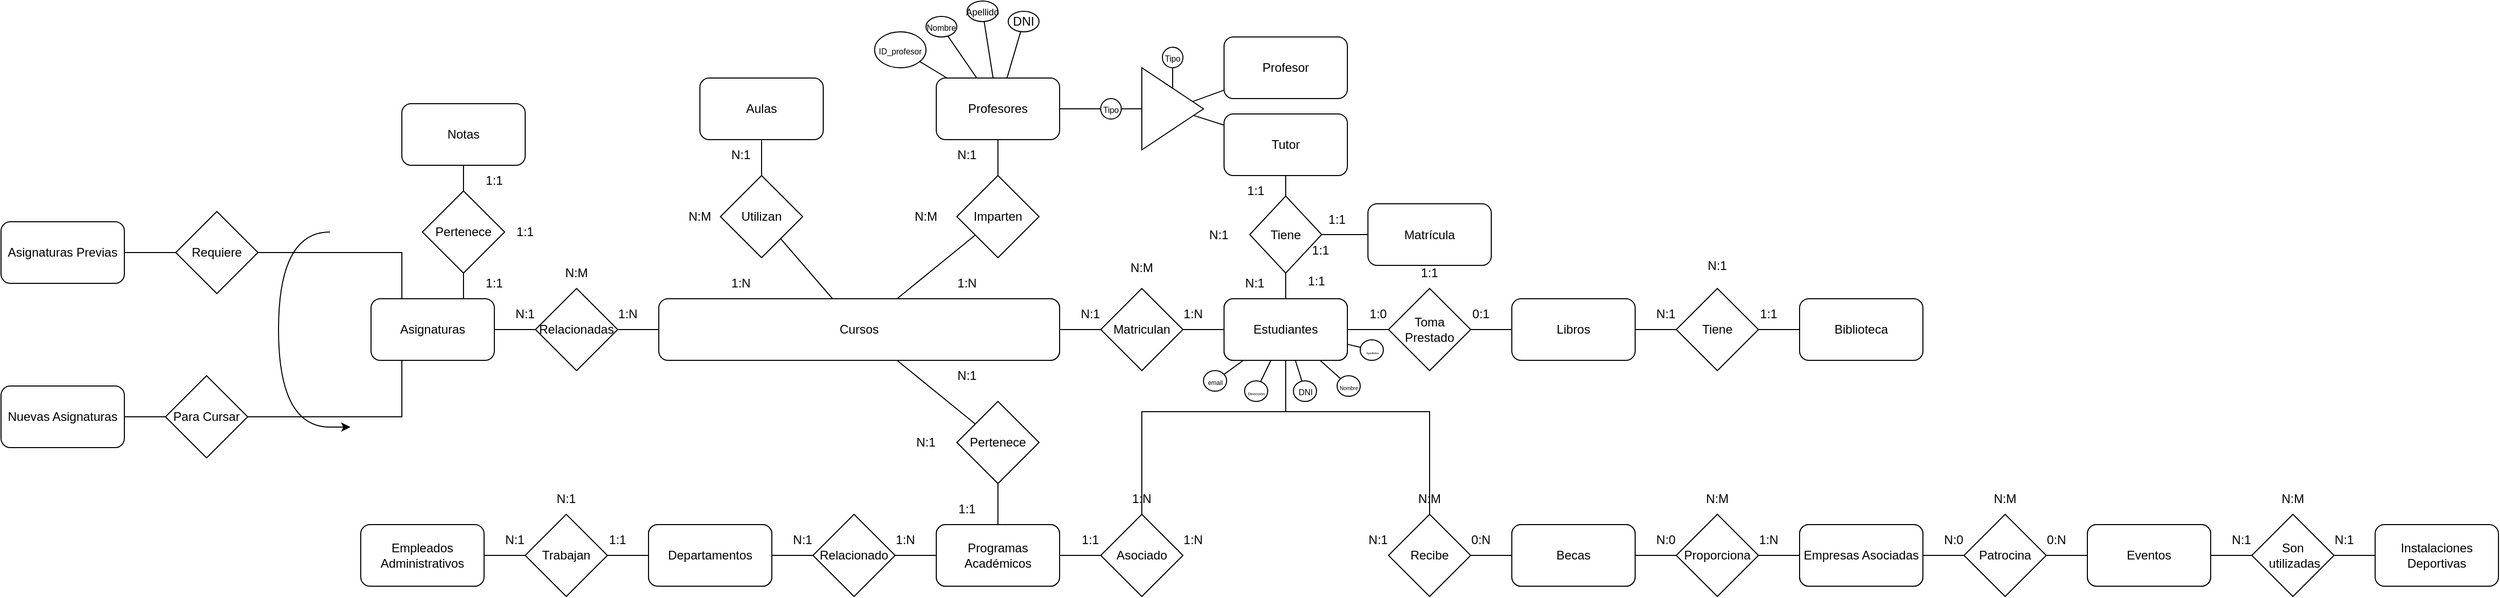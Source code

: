 <mxfile version="22.1.11" type="github">
  <diagram name="Página-1" id="5t8v-FAfq3eq3jOAas9Z">
    <mxGraphModel dx="4097" dy="2271" grid="1" gridSize="10" guides="1" tooltips="1" connect="1" arrows="1" fold="1" page="1" pageScale="1" pageWidth="827" pageHeight="1169" math="0" shadow="0">
      <root>
        <mxCell id="0" />
        <mxCell id="1" parent="0" />
        <mxCell id="Byr7ttWTIuSPwqKm5QDh-17" value="Programas Académicos" style="rounded=1;whiteSpace=wrap;html=1;" parent="1" vertex="1">
          <mxGeometry x="1310" y="590" width="120" height="60" as="geometry" />
        </mxCell>
        <mxCell id="Byr7ttWTIuSPwqKm5QDh-21" value="Profesores" style="rounded=1;whiteSpace=wrap;html=1;" parent="1" vertex="1">
          <mxGeometry x="1310" y="155" width="120" height="60" as="geometry" />
        </mxCell>
        <mxCell id="Byr7ttWTIuSPwqKm5QDh-23" value="Asignaturas" style="rounded=1;whiteSpace=wrap;html=1;" parent="1" vertex="1">
          <mxGeometry x="760" y="370" width="120" height="60" as="geometry" />
        </mxCell>
        <mxCell id="Byr7ttWTIuSPwqKm5QDh-27" value="Aulas" style="rounded=1;whiteSpace=wrap;html=1;" parent="1" vertex="1">
          <mxGeometry x="1080" y="155" width="120" height="60" as="geometry" />
        </mxCell>
        <mxCell id="Byr7ttWTIuSPwqKm5QDh-28" value="Cursos" style="rounded=1;whiteSpace=wrap;html=1;" parent="1" vertex="1">
          <mxGeometry x="1310" y="370" width="120" height="60" as="geometry" />
        </mxCell>
        <mxCell id="Byr7ttWTIuSPwqKm5QDh-29" value="Departamentos" style="rounded=1;whiteSpace=wrap;html=1;" parent="1" vertex="1">
          <mxGeometry x="1030" y="590" width="120" height="60" as="geometry" />
        </mxCell>
        <mxCell id="Byr7ttWTIuSPwqKm5QDh-30" value="Programas Académicos" style="rounded=1;whiteSpace=wrap;html=1;" parent="1" vertex="1">
          <mxGeometry x="1310" y="590" width="120" height="60" as="geometry" />
        </mxCell>
        <mxCell id="Byr7ttWTIuSPwqKm5QDh-33" value="Notas" style="rounded=1;whiteSpace=wrap;html=1;" parent="1" vertex="1">
          <mxGeometry x="790" y="180" width="120" height="60" as="geometry" />
        </mxCell>
        <mxCell id="Byr7ttWTIuSPwqKm5QDh-37" value="Estudiantes" style="rounded=1;whiteSpace=wrap;html=1;" parent="1" vertex="1">
          <mxGeometry x="1590" y="370" width="120" height="60" as="geometry" />
        </mxCell>
        <mxCell id="Byr7ttWTIuSPwqKm5QDh-38" value="Becas" style="rounded=1;whiteSpace=wrap;html=1;" parent="1" vertex="1">
          <mxGeometry x="1870" y="590" width="120" height="60" as="geometry" />
        </mxCell>
        <mxCell id="Byr7ttWTIuSPwqKm5QDh-39" value="Empleados Administrativos" style="rounded=1;whiteSpace=wrap;html=1;" parent="1" vertex="1">
          <mxGeometry x="750" y="590" width="120" height="60" as="geometry" />
        </mxCell>
        <mxCell id="Byr7ttWTIuSPwqKm5QDh-40" value="Departamentos" style="rounded=1;whiteSpace=wrap;html=1;" parent="1" vertex="1">
          <mxGeometry x="1030" y="590" width="120" height="60" as="geometry" />
        </mxCell>
        <mxCell id="Byr7ttWTIuSPwqKm5QDh-41" value="Eventos" style="rounded=1;whiteSpace=wrap;html=1;" parent="1" vertex="1">
          <mxGeometry x="2430" y="590" width="120" height="60" as="geometry" />
        </mxCell>
        <mxCell id="Byr7ttWTIuSPwqKm5QDh-43" value="Empresas Asociadas" style="rounded=1;whiteSpace=wrap;html=1;" parent="1" vertex="1">
          <mxGeometry x="2150" y="590" width="120" height="60" as="geometry" />
        </mxCell>
        <mxCell id="Byr7ttWTIuSPwqKm5QDh-44" value="Eventos" style="rounded=1;whiteSpace=wrap;html=1;" parent="1" vertex="1">
          <mxGeometry x="2430" y="590" width="120" height="60" as="geometry" />
        </mxCell>
        <mxCell id="Byr7ttWTIuSPwqKm5QDh-46" value="Instalaciones Deportivas" style="rounded=1;whiteSpace=wrap;html=1;" parent="1" vertex="1">
          <mxGeometry x="2710" y="590" width="120" height="60" as="geometry" />
        </mxCell>
        <mxCell id="Byr7ttWTIuSPwqKm5QDh-51" value="Libros" style="rounded=1;whiteSpace=wrap;html=1;" parent="1" vertex="1">
          <mxGeometry x="1870" y="370" width="120" height="60" as="geometry" />
        </mxCell>
        <mxCell id="Byr7ttWTIuSPwqKm5QDh-52" value="Estudiantes" style="rounded=1;whiteSpace=wrap;html=1;" parent="1" vertex="1">
          <mxGeometry x="1590" y="370" width="120" height="60" as="geometry" />
        </mxCell>
        <mxCell id="Byr7ttWTIuSPwqKm5QDh-55" value="Asociado" style="rhombus;whiteSpace=wrap;html=1;" parent="1" vertex="1">
          <mxGeometry x="1470" y="580" width="80" height="80" as="geometry" />
        </mxCell>
        <mxCell id="Byr7ttWTIuSPwqKm5QDh-58" value="Relacionadas" style="rhombus;whiteSpace=wrap;html=1;" parent="1" vertex="1">
          <mxGeometry x="920" y="360" width="80" height="80" as="geometry" />
        </mxCell>
        <mxCell id="Byr7ttWTIuSPwqKm5QDh-59" value="Utilizan" style="rhombus;whiteSpace=wrap;html=1;" parent="1" vertex="1">
          <mxGeometry x="1100" y="250" width="80" height="80" as="geometry" />
        </mxCell>
        <mxCell id="Byr7ttWTIuSPwqKm5QDh-60" value="Relacionado" style="rhombus;whiteSpace=wrap;html=1;" parent="1" vertex="1">
          <mxGeometry x="1190" y="580" width="80" height="80" as="geometry" />
        </mxCell>
        <mxCell id="Byr7ttWTIuSPwqKm5QDh-61" value="Matriculan" style="rhombus;whiteSpace=wrap;html=1;" parent="1" vertex="1">
          <mxGeometry x="1470" y="360" width="80" height="80" as="geometry" />
        </mxCell>
        <mxCell id="Byr7ttWTIuSPwqKm5QDh-62" value="Pertenece" style="rhombus;whiteSpace=wrap;html=1;" parent="1" vertex="1">
          <mxGeometry x="810" y="265" width="80" height="80" as="geometry" />
        </mxCell>
        <mxCell id="Byr7ttWTIuSPwqKm5QDh-64" value="Recibe" style="rhombus;whiteSpace=wrap;html=1;" parent="1" vertex="1">
          <mxGeometry x="1750" y="580" width="80" height="80" as="geometry" />
        </mxCell>
        <mxCell id="Byr7ttWTIuSPwqKm5QDh-66" value="Trabajan" style="rhombus;whiteSpace=wrap;html=1;" parent="1" vertex="1">
          <mxGeometry x="910" y="580" width="80" height="80" as="geometry" />
        </mxCell>
        <mxCell id="Byr7ttWTIuSPwqKm5QDh-67" value="Son&lt;br&gt;&amp;nbsp;utilizadas" style="rhombus;whiteSpace=wrap;html=1;" parent="1" vertex="1">
          <mxGeometry x="2590" y="580" width="80" height="80" as="geometry" />
        </mxCell>
        <mxCell id="Byr7ttWTIuSPwqKm5QDh-68" value="Patrocina" style="rhombus;whiteSpace=wrap;html=1;" parent="1" vertex="1">
          <mxGeometry x="2310" y="580" width="80" height="80" as="geometry" />
        </mxCell>
        <mxCell id="Byr7ttWTIuSPwqKm5QDh-71" value="Toma&lt;br&gt;Prestado" style="rhombus;whiteSpace=wrap;html=1;" parent="1" vertex="1">
          <mxGeometry x="1750" y="360" width="80" height="80" as="geometry" />
        </mxCell>
        <mxCell id="Byr7ttWTIuSPwqKm5QDh-81" value="" style="endArrow=none;html=1;rounded=0;" parent="1" target="Byr7ttWTIuSPwqKm5QDh-55" edge="1">
          <mxGeometry width="50" height="50" relative="1" as="geometry">
            <mxPoint x="1430" y="620" as="sourcePoint" />
            <mxPoint x="1480" y="570" as="targetPoint" />
          </mxGeometry>
        </mxCell>
        <mxCell id="Byr7ttWTIuSPwqKm5QDh-82" value="" style="endArrow=none;html=1;rounded=0;" parent="1" source="Byr7ttWTIuSPwqKm5QDh-55" target="Byr7ttWTIuSPwqKm5QDh-37" edge="1">
          <mxGeometry width="50" height="50" relative="1" as="geometry">
            <mxPoint x="1550" y="620" as="sourcePoint" />
            <mxPoint x="1590" y="620" as="targetPoint" />
            <Array as="points">
              <mxPoint x="1510" y="480" />
              <mxPoint x="1650" y="480" />
            </Array>
          </mxGeometry>
        </mxCell>
        <mxCell id="Byr7ttWTIuSPwqKm5QDh-86" value="" style="endArrow=none;html=1;rounded=0;" parent="1" target="Byr7ttWTIuSPwqKm5QDh-58" edge="1">
          <mxGeometry width="50" height="50" relative="1" as="geometry">
            <mxPoint x="880" y="400" as="sourcePoint" />
            <mxPoint x="930" y="350" as="targetPoint" />
          </mxGeometry>
        </mxCell>
        <mxCell id="Byr7ttWTIuSPwqKm5QDh-89" value="" style="endArrow=none;html=1;rounded=0;" parent="1" target="Byr7ttWTIuSPwqKm5QDh-20" edge="1">
          <mxGeometry width="50" height="50" relative="1" as="geometry">
            <mxPoint x="1000" y="400" as="sourcePoint" />
            <mxPoint x="1040" y="400" as="targetPoint" />
          </mxGeometry>
        </mxCell>
        <mxCell id="Byr7ttWTIuSPwqKm5QDh-91" value="" style="endArrow=none;html=1;rounded=0;" parent="1" target="Byr7ttWTIuSPwqKm5QDh-60" edge="1">
          <mxGeometry width="50" height="50" relative="1" as="geometry">
            <mxPoint x="1150" y="620" as="sourcePoint" />
            <mxPoint x="1200" y="570" as="targetPoint" />
          </mxGeometry>
        </mxCell>
        <mxCell id="Byr7ttWTIuSPwqKm5QDh-92" value="" style="endArrow=none;html=1;rounded=0;" parent="1" target="Byr7ttWTIuSPwqKm5QDh-30" edge="1">
          <mxGeometry width="50" height="50" relative="1" as="geometry">
            <mxPoint x="1270" y="620" as="sourcePoint" />
            <mxPoint x="1320" y="570" as="targetPoint" />
          </mxGeometry>
        </mxCell>
        <mxCell id="Byr7ttWTIuSPwqKm5QDh-99" value="" style="endArrow=none;html=1;rounded=0;" parent="1" source="Byr7ttWTIuSPwqKm5QDh-37" target="Byr7ttWTIuSPwqKm5QDh-64" edge="1">
          <mxGeometry width="50" height="50" relative="1" as="geometry">
            <mxPoint x="1710" y="620" as="sourcePoint" />
            <mxPoint x="1760" y="570" as="targetPoint" />
            <Array as="points">
              <mxPoint x="1650" y="480" />
              <mxPoint x="1790" y="480" />
            </Array>
          </mxGeometry>
        </mxCell>
        <mxCell id="Byr7ttWTIuSPwqKm5QDh-100" value="" style="endArrow=none;html=1;rounded=0;" parent="1" target="Byr7ttWTIuSPwqKm5QDh-38" edge="1">
          <mxGeometry width="50" height="50" relative="1" as="geometry">
            <mxPoint x="1830" y="620" as="sourcePoint" />
            <mxPoint x="1880" y="570" as="targetPoint" />
          </mxGeometry>
        </mxCell>
        <mxCell id="Byr7ttWTIuSPwqKm5QDh-103" value="" style="endArrow=none;html=1;rounded=0;" parent="1" target="Byr7ttWTIuSPwqKm5QDh-66" edge="1">
          <mxGeometry width="50" height="50" relative="1" as="geometry">
            <mxPoint x="870" y="620" as="sourcePoint" />
            <mxPoint x="920" y="570" as="targetPoint" />
          </mxGeometry>
        </mxCell>
        <mxCell id="Byr7ttWTIuSPwqKm5QDh-104" value="" style="endArrow=none;html=1;rounded=0;" parent="1" target="Byr7ttWTIuSPwqKm5QDh-40" edge="1">
          <mxGeometry width="50" height="50" relative="1" as="geometry">
            <mxPoint x="990" y="620" as="sourcePoint" />
            <mxPoint x="1040" y="570" as="targetPoint" />
          </mxGeometry>
        </mxCell>
        <mxCell id="Byr7ttWTIuSPwqKm5QDh-105" value="" style="endArrow=none;html=1;rounded=0;" parent="1" target="Byr7ttWTIuSPwqKm5QDh-67" edge="1">
          <mxGeometry width="50" height="50" relative="1" as="geometry">
            <mxPoint x="2550" y="620" as="sourcePoint" />
            <mxPoint x="2600" y="570" as="targetPoint" />
          </mxGeometry>
        </mxCell>
        <mxCell id="Byr7ttWTIuSPwqKm5QDh-106" value="" style="endArrow=none;html=1;rounded=0;" parent="1" target="Byr7ttWTIuSPwqKm5QDh-46" edge="1">
          <mxGeometry width="50" height="50" relative="1" as="geometry">
            <mxPoint x="2670" y="620" as="sourcePoint" />
            <mxPoint x="2720" y="570" as="targetPoint" />
          </mxGeometry>
        </mxCell>
        <mxCell id="Byr7ttWTIuSPwqKm5QDh-107" value="" style="endArrow=none;html=1;rounded=0;" parent="1" target="Byr7ttWTIuSPwqKm5QDh-68" edge="1">
          <mxGeometry width="50" height="50" relative="1" as="geometry">
            <mxPoint x="2270" y="620" as="sourcePoint" />
            <mxPoint x="2320" y="570" as="targetPoint" />
          </mxGeometry>
        </mxCell>
        <mxCell id="Byr7ttWTIuSPwqKm5QDh-108" value="" style="endArrow=none;html=1;rounded=0;" parent="1" target="Byr7ttWTIuSPwqKm5QDh-44" edge="1">
          <mxGeometry width="50" height="50" relative="1" as="geometry">
            <mxPoint x="2390" y="620" as="sourcePoint" />
            <mxPoint x="2440" y="570" as="targetPoint" />
          </mxGeometry>
        </mxCell>
        <mxCell id="Byr7ttWTIuSPwqKm5QDh-113" value="" style="endArrow=none;html=1;rounded=0;" parent="1" target="Byr7ttWTIuSPwqKm5QDh-71" edge="1">
          <mxGeometry width="50" height="50" relative="1" as="geometry">
            <mxPoint x="1710" y="400" as="sourcePoint" />
            <mxPoint x="1760" y="350" as="targetPoint" />
          </mxGeometry>
        </mxCell>
        <mxCell id="Byr7ttWTIuSPwqKm5QDh-114" value="" style="endArrow=none;html=1;rounded=0;" parent="1" target="Byr7ttWTIuSPwqKm5QDh-51" edge="1">
          <mxGeometry width="50" height="50" relative="1" as="geometry">
            <mxPoint x="1830" y="400" as="sourcePoint" />
            <mxPoint x="1880" y="350" as="targetPoint" />
          </mxGeometry>
        </mxCell>
        <mxCell id="Byr7ttWTIuSPwqKm5QDh-115" value="1:N" style="text;html=1;strokeColor=none;fillColor=none;align=center;verticalAlign=middle;whiteSpace=wrap;rounded=0;" parent="1" vertex="1">
          <mxGeometry x="1530" y="590" width="60" height="30" as="geometry" />
        </mxCell>
        <mxCell id="Byr7ttWTIuSPwqKm5QDh-116" value="1:1" style="text;html=1;strokeColor=none;fillColor=none;align=center;verticalAlign=middle;whiteSpace=wrap;rounded=0;" parent="1" vertex="1">
          <mxGeometry x="1430" y="590" width="60" height="30" as="geometry" />
        </mxCell>
        <mxCell id="Byr7ttWTIuSPwqKm5QDh-20" value="Cursos" style="rounded=1;whiteSpace=wrap;html=1;" parent="1" vertex="1">
          <mxGeometry x="1040" y="370" width="390" height="60" as="geometry" />
        </mxCell>
        <mxCell id="Byr7ttWTIuSPwqKm5QDh-56" value="Pertenece" style="rhombus;whiteSpace=wrap;html=1;" parent="1" vertex="1">
          <mxGeometry x="1330" y="470" width="80" height="80" as="geometry" />
        </mxCell>
        <mxCell id="Byr7ttWTIuSPwqKm5QDh-118" value="1:N" style="text;html=1;strokeColor=none;fillColor=none;align=center;verticalAlign=middle;whiteSpace=wrap;rounded=0;" parent="1" vertex="1">
          <mxGeometry x="1480" y="550" width="60" height="30" as="geometry" />
        </mxCell>
        <mxCell id="Byr7ttWTIuSPwqKm5QDh-119" value="N:1" style="text;html=1;strokeColor=none;fillColor=none;align=center;verticalAlign=middle;whiteSpace=wrap;rounded=0;" parent="1" vertex="1">
          <mxGeometry x="1310" y="430" width="60" height="30" as="geometry" />
        </mxCell>
        <mxCell id="Byr7ttWTIuSPwqKm5QDh-120" value="N:1" style="text;html=1;strokeColor=none;fillColor=none;align=center;verticalAlign=middle;whiteSpace=wrap;rounded=0;" parent="1" vertex="1">
          <mxGeometry x="1270" y="495" width="60" height="30" as="geometry" />
        </mxCell>
        <mxCell id="Byr7ttWTIuSPwqKm5QDh-121" value="1:1" style="text;html=1;strokeColor=none;fillColor=none;align=center;verticalAlign=middle;whiteSpace=wrap;rounded=0;" parent="1" vertex="1">
          <mxGeometry x="1310" y="560" width="60" height="30" as="geometry" />
        </mxCell>
        <mxCell id="Byr7ttWTIuSPwqKm5QDh-123" value="N:1" style="text;html=1;strokeColor=none;fillColor=none;align=center;verticalAlign=middle;whiteSpace=wrap;rounded=0;" parent="1" vertex="1">
          <mxGeometry x="1310" y="215" width="60" height="30" as="geometry" />
        </mxCell>
        <mxCell id="Byr7ttWTIuSPwqKm5QDh-125" value="1:N" style="text;html=1;strokeColor=none;fillColor=none;align=center;verticalAlign=middle;whiteSpace=wrap;rounded=0;" parent="1" vertex="1">
          <mxGeometry x="980" y="370" width="60" height="30" as="geometry" />
        </mxCell>
        <mxCell id="Byr7ttWTIuSPwqKm5QDh-126" value="N:1" style="text;html=1;strokeColor=none;fillColor=none;align=center;verticalAlign=middle;whiteSpace=wrap;rounded=0;" parent="1" vertex="1">
          <mxGeometry x="880" y="370" width="60" height="30" as="geometry" />
        </mxCell>
        <mxCell id="Byr7ttWTIuSPwqKm5QDh-127" value="N:M" style="text;html=1;strokeColor=none;fillColor=none;align=center;verticalAlign=middle;whiteSpace=wrap;rounded=0;" parent="1" vertex="1">
          <mxGeometry x="930" y="330" width="60" height="30" as="geometry" />
        </mxCell>
        <mxCell id="Byr7ttWTIuSPwqKm5QDh-128" value="1:N" style="text;html=1;strokeColor=none;fillColor=none;align=center;verticalAlign=middle;whiteSpace=wrap;rounded=0;" parent="1" vertex="1">
          <mxGeometry x="1090" y="340" width="60" height="30" as="geometry" />
        </mxCell>
        <mxCell id="Byr7ttWTIuSPwqKm5QDh-129" value="N:1" style="text;html=1;strokeColor=none;fillColor=none;align=center;verticalAlign=middle;whiteSpace=wrap;rounded=0;" parent="1" vertex="1">
          <mxGeometry x="1090" y="215" width="60" height="30" as="geometry" />
        </mxCell>
        <mxCell id="Byr7ttWTIuSPwqKm5QDh-130" value="N:M" style="text;html=1;strokeColor=none;fillColor=none;align=center;verticalAlign=middle;whiteSpace=wrap;rounded=0;" parent="1" vertex="1">
          <mxGeometry x="1050" y="275" width="60" height="30" as="geometry" />
        </mxCell>
        <mxCell id="Byr7ttWTIuSPwqKm5QDh-131" value="1:N" style="text;html=1;strokeColor=none;fillColor=none;align=center;verticalAlign=middle;whiteSpace=wrap;rounded=0;" parent="1" vertex="1">
          <mxGeometry x="1250" y="590" width="60" height="30" as="geometry" />
        </mxCell>
        <mxCell id="Byr7ttWTIuSPwqKm5QDh-132" value="N:1" style="text;html=1;strokeColor=none;fillColor=none;align=center;verticalAlign=middle;whiteSpace=wrap;rounded=0;" parent="1" vertex="1">
          <mxGeometry x="1150" y="590" width="60" height="30" as="geometry" />
        </mxCell>
        <mxCell id="Byr7ttWTIuSPwqKm5QDh-134" value="N:1" style="text;html=1;strokeColor=none;fillColor=none;align=center;verticalAlign=middle;whiteSpace=wrap;rounded=0;" parent="1" vertex="1">
          <mxGeometry x="1430" y="370" width="60" height="30" as="geometry" />
        </mxCell>
        <mxCell id="Byr7ttWTIuSPwqKm5QDh-135" value="1:N" style="text;html=1;strokeColor=none;fillColor=none;align=center;verticalAlign=middle;whiteSpace=wrap;rounded=0;" parent="1" vertex="1">
          <mxGeometry x="1530" y="370" width="60" height="30" as="geometry" />
        </mxCell>
        <mxCell id="Byr7ttWTIuSPwqKm5QDh-136" value="N:M" style="text;html=1;strokeColor=none;fillColor=none;align=center;verticalAlign=middle;whiteSpace=wrap;rounded=0;" parent="1" vertex="1">
          <mxGeometry x="1480" y="325" width="60" height="30" as="geometry" />
        </mxCell>
        <mxCell id="Byr7ttWTIuSPwqKm5QDh-137" value="1:1" style="text;html=1;strokeColor=none;fillColor=none;align=center;verticalAlign=middle;whiteSpace=wrap;rounded=0;" parent="1" vertex="1">
          <mxGeometry x="850" y="340" width="60" height="30" as="geometry" />
        </mxCell>
        <mxCell id="Byr7ttWTIuSPwqKm5QDh-138" value="1:1" style="text;html=1;strokeColor=none;fillColor=none;align=center;verticalAlign=middle;whiteSpace=wrap;rounded=0;" parent="1" vertex="1">
          <mxGeometry x="850" y="240" width="60" height="30" as="geometry" />
        </mxCell>
        <mxCell id="Byr7ttWTIuSPwqKm5QDh-139" value="1:1" style="text;html=1;strokeColor=none;fillColor=none;align=center;verticalAlign=middle;whiteSpace=wrap;rounded=0;" parent="1" vertex="1">
          <mxGeometry x="880" y="290" width="60" height="30" as="geometry" />
        </mxCell>
        <mxCell id="Byr7ttWTIuSPwqKm5QDh-143" value="0:N" style="text;html=1;strokeColor=none;fillColor=none;align=center;verticalAlign=middle;whiteSpace=wrap;rounded=0;" parent="1" vertex="1">
          <mxGeometry x="1810" y="590" width="60" height="30" as="geometry" />
        </mxCell>
        <mxCell id="Byr7ttWTIuSPwqKm5QDh-144" value="N:1" style="text;html=1;strokeColor=none;fillColor=none;align=center;verticalAlign=middle;whiteSpace=wrap;rounded=0;" parent="1" vertex="1">
          <mxGeometry x="1710" y="590" width="60" height="30" as="geometry" />
        </mxCell>
        <mxCell id="Byr7ttWTIuSPwqKm5QDh-145" value="N:M" style="text;html=1;strokeColor=none;fillColor=none;align=center;verticalAlign=middle;whiteSpace=wrap;rounded=0;" parent="1" vertex="1">
          <mxGeometry x="1760" y="550" width="60" height="30" as="geometry" />
        </mxCell>
        <mxCell id="Byr7ttWTIuSPwqKm5QDh-148" value="1:1" style="text;html=1;strokeColor=none;fillColor=none;align=center;verticalAlign=middle;whiteSpace=wrap;rounded=0;" parent="1" vertex="1">
          <mxGeometry x="970" y="590" width="60" height="30" as="geometry" />
        </mxCell>
        <mxCell id="Byr7ttWTIuSPwqKm5QDh-149" value="N:1" style="text;html=1;strokeColor=none;fillColor=none;align=center;verticalAlign=middle;whiteSpace=wrap;rounded=0;" parent="1" vertex="1">
          <mxGeometry x="870" y="590" width="60" height="30" as="geometry" />
        </mxCell>
        <mxCell id="Byr7ttWTIuSPwqKm5QDh-150" value="N:1" style="text;html=1;strokeColor=none;fillColor=none;align=center;verticalAlign=middle;whiteSpace=wrap;rounded=0;" parent="1" vertex="1">
          <mxGeometry x="920" y="550" width="60" height="30" as="geometry" />
        </mxCell>
        <mxCell id="Byr7ttWTIuSPwqKm5QDh-151" value="N:1" style="text;html=1;strokeColor=none;fillColor=none;align=center;verticalAlign=middle;whiteSpace=wrap;rounded=0;" parent="1" vertex="1">
          <mxGeometry x="2650" y="590" width="60" height="30" as="geometry" />
        </mxCell>
        <mxCell id="Byr7ttWTIuSPwqKm5QDh-152" value="N:1" style="text;html=1;strokeColor=none;fillColor=none;align=center;verticalAlign=middle;whiteSpace=wrap;rounded=0;" parent="1" vertex="1">
          <mxGeometry x="2550" y="590" width="60" height="30" as="geometry" />
        </mxCell>
        <mxCell id="Byr7ttWTIuSPwqKm5QDh-153" value="N:M" style="text;html=1;strokeColor=none;fillColor=none;align=center;verticalAlign=middle;whiteSpace=wrap;rounded=0;" parent="1" vertex="1">
          <mxGeometry x="2600" y="550" width="60" height="30" as="geometry" />
        </mxCell>
        <mxCell id="Byr7ttWTIuSPwqKm5QDh-154" value="0:N" style="text;html=1;strokeColor=none;fillColor=none;align=center;verticalAlign=middle;whiteSpace=wrap;rounded=0;" parent="1" vertex="1">
          <mxGeometry x="2370" y="590" width="60" height="30" as="geometry" />
        </mxCell>
        <mxCell id="Byr7ttWTIuSPwqKm5QDh-156" value="N:M" style="text;html=1;strokeColor=none;fillColor=none;align=center;verticalAlign=middle;whiteSpace=wrap;rounded=0;" parent="1" vertex="1">
          <mxGeometry x="2320" y="550" width="60" height="30" as="geometry" />
        </mxCell>
        <mxCell id="Byr7ttWTIuSPwqKm5QDh-159" value="N:0" style="text;html=1;strokeColor=none;fillColor=none;align=center;verticalAlign=middle;whiteSpace=wrap;rounded=0;" parent="1" vertex="1">
          <mxGeometry x="2270" y="590" width="60" height="30" as="geometry" />
        </mxCell>
        <mxCell id="Byr7ttWTIuSPwqKm5QDh-161" value="1:1" style="text;html=1;strokeColor=none;fillColor=none;align=center;verticalAlign=middle;whiteSpace=wrap;rounded=0;" parent="1" vertex="1">
          <mxGeometry x="1591.25" y="250" width="60" height="30" as="geometry" />
        </mxCell>
        <mxCell id="Byr7ttWTIuSPwqKm5QDh-164" value="0:1" style="text;html=1;strokeColor=none;fillColor=none;align=center;verticalAlign=middle;whiteSpace=wrap;rounded=0;" parent="1" vertex="1">
          <mxGeometry x="1810" y="370" width="60" height="30" as="geometry" />
        </mxCell>
        <mxCell id="Byr7ttWTIuSPwqKm5QDh-165" value="1:0" style="text;html=1;strokeColor=none;fillColor=none;align=center;verticalAlign=middle;whiteSpace=wrap;rounded=0;" parent="1" vertex="1">
          <mxGeometry x="1710" y="370" width="60" height="30" as="geometry" />
        </mxCell>
        <mxCell id="Byr7ttWTIuSPwqKm5QDh-166" value="1:1" style="text;html=1;strokeColor=none;fillColor=none;align=center;verticalAlign=middle;whiteSpace=wrap;rounded=0;" parent="1" vertex="1">
          <mxGeometry x="1760" y="330" width="60" height="30" as="geometry" />
        </mxCell>
        <mxCell id="Byr7ttWTIuSPwqKm5QDh-167" value="N:1" style="text;html=1;strokeColor=none;fillColor=none;align=center;verticalAlign=middle;whiteSpace=wrap;rounded=0;" parent="1" vertex="1">
          <mxGeometry x="1590" y="340" width="60" height="30" as="geometry" />
        </mxCell>
        <mxCell id="Byr7ttWTIuSPwqKm5QDh-168" value="N:1" style="text;html=1;strokeColor=none;fillColor=none;align=center;verticalAlign=middle;whiteSpace=wrap;rounded=0;" parent="1" vertex="1">
          <mxGeometry x="1555" y="292.5" width="60" height="30" as="geometry" />
        </mxCell>
        <mxCell id="Byr7ttWTIuSPwqKm5QDh-210" value="Becas" style="rounded=1;whiteSpace=wrap;html=1;" parent="1" vertex="1">
          <mxGeometry x="1870" y="590" width="120" height="60" as="geometry" />
        </mxCell>
        <mxCell id="Byr7ttWTIuSPwqKm5QDh-211" value="Empresas Asociadas" style="rounded=1;whiteSpace=wrap;html=1;" parent="1" vertex="1">
          <mxGeometry x="2150" y="590" width="120" height="60" as="geometry" />
        </mxCell>
        <mxCell id="Byr7ttWTIuSPwqKm5QDh-212" value="Proporciona" style="rhombus;whiteSpace=wrap;html=1;" parent="1" vertex="1">
          <mxGeometry x="2030" y="580" width="80" height="80" as="geometry" />
        </mxCell>
        <mxCell id="Byr7ttWTIuSPwqKm5QDh-213" value="" style="endArrow=none;html=1;rounded=0;" parent="1" target="Byr7ttWTIuSPwqKm5QDh-212" edge="1">
          <mxGeometry width="50" height="50" relative="1" as="geometry">
            <mxPoint x="1990" y="620" as="sourcePoint" />
            <mxPoint x="2040" y="570" as="targetPoint" />
          </mxGeometry>
        </mxCell>
        <mxCell id="Byr7ttWTIuSPwqKm5QDh-214" value="" style="endArrow=none;html=1;rounded=0;" parent="1" target="Byr7ttWTIuSPwqKm5QDh-211" edge="1">
          <mxGeometry width="50" height="50" relative="1" as="geometry">
            <mxPoint x="2110" y="620" as="sourcePoint" />
            <mxPoint x="2160" y="570" as="targetPoint" />
          </mxGeometry>
        </mxCell>
        <mxCell id="Byr7ttWTIuSPwqKm5QDh-215" value="N:0" style="text;html=1;strokeColor=none;fillColor=none;align=center;verticalAlign=middle;whiteSpace=wrap;rounded=0;" parent="1" vertex="1">
          <mxGeometry x="1990" y="590" width="60" height="30" as="geometry" />
        </mxCell>
        <mxCell id="Byr7ttWTIuSPwqKm5QDh-216" value="1:N" style="text;html=1;strokeColor=none;fillColor=none;align=center;verticalAlign=middle;whiteSpace=wrap;rounded=0;" parent="1" vertex="1">
          <mxGeometry x="2090" y="590" width="60" height="30" as="geometry" />
        </mxCell>
        <mxCell id="Byr7ttWTIuSPwqKm5QDh-217" value="N:M" style="text;html=1;strokeColor=none;fillColor=none;align=center;verticalAlign=middle;whiteSpace=wrap;rounded=0;" parent="1" vertex="1">
          <mxGeometry x="2040" y="550" width="60" height="30" as="geometry" />
        </mxCell>
        <mxCell id="Byr7ttWTIuSPwqKm5QDh-218" value="" style="endArrow=none;html=1;rounded=0;" parent="1" source="Byr7ttWTIuSPwqKm5QDh-17" target="Byr7ttWTIuSPwqKm5QDh-56" edge="1">
          <mxGeometry width="50" height="50" relative="1" as="geometry">
            <mxPoint x="1360" y="590" as="sourcePoint" />
            <mxPoint x="1410" y="540" as="targetPoint" />
          </mxGeometry>
        </mxCell>
        <mxCell id="Byr7ttWTIuSPwqKm5QDh-219" value="" style="endArrow=none;html=1;rounded=0;" parent="1" source="Byr7ttWTIuSPwqKm5QDh-56" target="Byr7ttWTIuSPwqKm5QDh-20" edge="1">
          <mxGeometry width="50" height="50" relative="1" as="geometry">
            <mxPoint x="1370" y="500" as="sourcePoint" />
            <mxPoint x="1420" y="450" as="targetPoint" />
          </mxGeometry>
        </mxCell>
        <mxCell id="Byr7ttWTIuSPwqKm5QDh-220" value="" style="endArrow=none;html=1;rounded=0;" parent="1" source="Byr7ttWTIuSPwqKm5QDh-37" target="Byr7ttWTIuSPwqKm5QDh-61" edge="1">
          <mxGeometry width="50" height="50" relative="1" as="geometry">
            <mxPoint x="1560" y="480" as="sourcePoint" />
            <mxPoint x="1610" y="430" as="targetPoint" />
          </mxGeometry>
        </mxCell>
        <mxCell id="Byr7ttWTIuSPwqKm5QDh-221" value="" style="endArrow=none;html=1;rounded=0;" parent="1" source="Byr7ttWTIuSPwqKm5QDh-20" target="Byr7ttWTIuSPwqKm5QDh-61" edge="1">
          <mxGeometry width="50" height="50" relative="1" as="geometry">
            <mxPoint x="1430" y="400" as="sourcePoint" />
            <mxPoint x="1480" y="350" as="targetPoint" />
          </mxGeometry>
        </mxCell>
        <mxCell id="ghx-PzNn20tsEUUvmX9h-1" value="Imparten" style="rhombus;whiteSpace=wrap;html=1;" parent="1" vertex="1">
          <mxGeometry x="1330" y="250" width="80" height="80" as="geometry" />
        </mxCell>
        <mxCell id="ghx-PzNn20tsEUUvmX9h-2" value="1:N" style="text;html=1;strokeColor=none;fillColor=none;align=center;verticalAlign=middle;whiteSpace=wrap;rounded=0;" parent="1" vertex="1">
          <mxGeometry x="1310" y="340" width="60" height="30" as="geometry" />
        </mxCell>
        <mxCell id="ghx-PzNn20tsEUUvmX9h-3" value="N:M" style="text;html=1;strokeColor=none;fillColor=none;align=center;verticalAlign=middle;whiteSpace=wrap;rounded=0;" parent="1" vertex="1">
          <mxGeometry x="1270" y="275" width="60" height="30" as="geometry" />
        </mxCell>
        <mxCell id="ghx-PzNn20tsEUUvmX9h-4" value="" style="endArrow=none;html=1;rounded=0;" parent="1" source="Byr7ttWTIuSPwqKm5QDh-20" target="ghx-PzNn20tsEUUvmX9h-1" edge="1">
          <mxGeometry width="50" height="50" relative="1" as="geometry">
            <mxPoint x="1370" y="370" as="sourcePoint" />
            <mxPoint x="1420" y="320" as="targetPoint" />
          </mxGeometry>
        </mxCell>
        <mxCell id="ghx-PzNn20tsEUUvmX9h-5" value="" style="endArrow=none;html=1;rounded=0;" parent="1" source="Byr7ttWTIuSPwqKm5QDh-21" target="ghx-PzNn20tsEUUvmX9h-1" edge="1">
          <mxGeometry width="50" height="50" relative="1" as="geometry">
            <mxPoint x="1320" y="300" as="sourcePoint" />
            <mxPoint x="1370" y="250" as="targetPoint" />
          </mxGeometry>
        </mxCell>
        <mxCell id="Byr7ttWTIuSPwqKm5QDh-198" value="" style="triangle;whiteSpace=wrap;html=1;direction=east;" parent="1" vertex="1">
          <mxGeometry x="1510" y="145" width="60" height="80" as="geometry" />
        </mxCell>
        <mxCell id="Byr7ttWTIuSPwqKm5QDh-199" value="" style="endArrow=none;html=1;rounded=0;" parent="1" target="Byr7ttWTIuSPwqKm5QDh-204" edge="1">
          <mxGeometry width="50" height="50" relative="1" as="geometry">
            <mxPoint x="1540" y="135" as="sourcePoint" />
            <mxPoint x="1490" y="185" as="targetPoint" />
          </mxGeometry>
        </mxCell>
        <mxCell id="Byr7ttWTIuSPwqKm5QDh-202" value="Profesor" style="rounded=1;whiteSpace=wrap;html=1;" parent="1" vertex="1">
          <mxGeometry x="1590" y="115" width="120" height="60" as="geometry" />
        </mxCell>
        <mxCell id="Byr7ttWTIuSPwqKm5QDh-203" value="Tutor" style="rounded=1;whiteSpace=wrap;html=1;" parent="1" vertex="1">
          <mxGeometry x="1590" y="190" width="120" height="60" as="geometry" />
        </mxCell>
        <mxCell id="Byr7ttWTIuSPwqKm5QDh-205" value="" style="endArrow=none;html=1;rounded=0;" parent="1" source="Byr7ttWTIuSPwqKm5QDh-204" target="Byr7ttWTIuSPwqKm5QDh-198" edge="1">
          <mxGeometry width="50" height="50" relative="1" as="geometry">
            <mxPoint x="1540" y="135" as="sourcePoint" />
            <mxPoint x="1540" y="155" as="targetPoint" />
          </mxGeometry>
        </mxCell>
        <mxCell id="Byr7ttWTIuSPwqKm5QDh-204" value="&lt;font style=&quot;font-size: 8px;&quot;&gt;Tipo&lt;/font&gt;" style="ellipse;whiteSpace=wrap;html=1;direction=north;" parent="1" vertex="1">
          <mxGeometry x="1530" y="125" width="20" height="20" as="geometry" />
        </mxCell>
        <mxCell id="Byr7ttWTIuSPwqKm5QDh-208" value="&lt;font style=&quot;font-size: 8px;&quot;&gt;Tipo&lt;/font&gt;" style="ellipse;whiteSpace=wrap;html=1;direction=north;" parent="1" vertex="1">
          <mxGeometry x="1470" y="175" width="20" height="20" as="geometry" />
        </mxCell>
        <mxCell id="ghx-PzNn20tsEUUvmX9h-8" value="" style="endArrow=none;html=1;rounded=0;" parent="1" source="Byr7ttWTIuSPwqKm5QDh-208" target="Byr7ttWTIuSPwqKm5QDh-198" edge="1">
          <mxGeometry width="50" height="50" relative="1" as="geometry">
            <mxPoint x="1490" y="190" as="sourcePoint" />
            <mxPoint x="1540" y="140" as="targetPoint" />
          </mxGeometry>
        </mxCell>
        <mxCell id="ghx-PzNn20tsEUUvmX9h-9" value="" style="endArrow=none;html=1;rounded=0;" parent="1" source="Byr7ttWTIuSPwqKm5QDh-21" target="Byr7ttWTIuSPwqKm5QDh-208" edge="1">
          <mxGeometry width="50" height="50" relative="1" as="geometry">
            <mxPoint x="1430" y="190" as="sourcePoint" />
            <mxPoint x="1480" y="140" as="targetPoint" />
          </mxGeometry>
        </mxCell>
        <mxCell id="ghx-PzNn20tsEUUvmX9h-10" value="" style="endArrow=none;html=1;rounded=0;" parent="1" source="Byr7ttWTIuSPwqKm5QDh-198" target="Byr7ttWTIuSPwqKm5QDh-203" edge="1">
          <mxGeometry width="50" height="50" relative="1" as="geometry">
            <mxPoint x="1540" y="270" as="sourcePoint" />
            <mxPoint x="1590" y="220" as="targetPoint" />
          </mxGeometry>
        </mxCell>
        <mxCell id="ghx-PzNn20tsEUUvmX9h-11" value="" style="endArrow=none;html=1;rounded=0;" parent="1" source="Byr7ttWTIuSPwqKm5QDh-198" target="Byr7ttWTIuSPwqKm5QDh-202" edge="1">
          <mxGeometry width="50" height="50" relative="1" as="geometry">
            <mxPoint x="1540" y="200" as="sourcePoint" />
            <mxPoint x="1590" y="150" as="targetPoint" />
          </mxGeometry>
        </mxCell>
        <mxCell id="ghx-PzNn20tsEUUvmX9h-12" value="Tiene" style="rhombus;whiteSpace=wrap;html=1;" parent="1" vertex="1">
          <mxGeometry x="1615" y="270" width="70" height="75" as="geometry" />
        </mxCell>
        <mxCell id="ghx-PzNn20tsEUUvmX9h-14" value="" style="endArrow=none;html=1;rounded=0;" parent="1" source="ghx-PzNn20tsEUUvmX9h-12" target="Byr7ttWTIuSPwqKm5QDh-203" edge="1">
          <mxGeometry width="50" height="50" relative="1" as="geometry">
            <mxPoint x="1600" y="300" as="sourcePoint" />
            <mxPoint x="1650" y="250" as="targetPoint" />
          </mxGeometry>
        </mxCell>
        <mxCell id="ghx-PzNn20tsEUUvmX9h-15" value="" style="endArrow=none;html=1;rounded=0;" parent="1" source="Byr7ttWTIuSPwqKm5QDh-37" target="ghx-PzNn20tsEUUvmX9h-12" edge="1">
          <mxGeometry width="50" height="50" relative="1" as="geometry">
            <mxPoint x="1650" y="370" as="sourcePoint" />
            <mxPoint x="1700" y="320" as="targetPoint" />
          </mxGeometry>
        </mxCell>
        <mxCell id="ghx-PzNn20tsEUUvmX9h-17" value="" style="group" parent="1" vertex="1" connectable="0">
          <mxGeometry x="670" y="305" width="70" height="190" as="geometry" />
        </mxCell>
        <mxCell id="Byr7ttWTIuSPwqKm5QDh-192" value="" style="endArrow=classic;html=1;rounded=0;" parent="ghx-PzNn20tsEUUvmX9h-17" edge="1">
          <mxGeometry width="50" height="50" relative="1" as="geometry">
            <mxPoint x="50" y="190" as="sourcePoint" />
            <mxPoint x="70" y="190" as="targetPoint" />
          </mxGeometry>
        </mxCell>
        <mxCell id="Byr7ttWTIuSPwqKm5QDh-191" value="" style="shape=requiredInterface;html=1;verticalLabelPosition=bottom;sketch=0;container=0;flipH=1;" parent="ghx-PzNn20tsEUUvmX9h-17" vertex="1">
          <mxGeometry width="50" height="190" as="geometry" />
        </mxCell>
        <mxCell id="ghx-PzNn20tsEUUvmX9h-18" value="Requiere" style="rhombus;whiteSpace=wrap;html=1;" parent="1" vertex="1">
          <mxGeometry x="570" y="285" width="80" height="80" as="geometry" />
        </mxCell>
        <mxCell id="ghx-PzNn20tsEUUvmX9h-19" value="Para Cursar" style="rhombus;whiteSpace=wrap;html=1;" parent="1" vertex="1">
          <mxGeometry x="560" y="445" width="80" height="80" as="geometry" />
        </mxCell>
        <mxCell id="ghx-PzNn20tsEUUvmX9h-20" value="Asignaturas Previas" style="rounded=1;whiteSpace=wrap;html=1;" parent="1" vertex="1">
          <mxGeometry x="400" y="295" width="120" height="60" as="geometry" />
        </mxCell>
        <mxCell id="ghx-PzNn20tsEUUvmX9h-21" value="Nuevas Asignaturas" style="rounded=1;whiteSpace=wrap;html=1;" parent="1" vertex="1">
          <mxGeometry x="400" y="455" width="120" height="60" as="geometry" />
        </mxCell>
        <mxCell id="ghx-PzNn20tsEUUvmX9h-22" value="" style="endArrow=none;html=1;rounded=0;entryX=0.25;entryY=1;entryDx=0;entryDy=0;" parent="1" source="ghx-PzNn20tsEUUvmX9h-19" target="Byr7ttWTIuSPwqKm5QDh-23" edge="1">
          <mxGeometry width="50" height="50" relative="1" as="geometry">
            <mxPoint x="600" y="485" as="sourcePoint" />
            <mxPoint x="650" y="435" as="targetPoint" />
            <Array as="points">
              <mxPoint x="790" y="485" />
            </Array>
          </mxGeometry>
        </mxCell>
        <mxCell id="ghx-PzNn20tsEUUvmX9h-23" value="" style="endArrow=none;html=1;rounded=0;" parent="1" source="ghx-PzNn20tsEUUvmX9h-21" target="ghx-PzNn20tsEUUvmX9h-19" edge="1">
          <mxGeometry width="50" height="50" relative="1" as="geometry">
            <mxPoint x="480" y="485" as="sourcePoint" />
            <mxPoint x="530" y="435" as="targetPoint" />
          </mxGeometry>
        </mxCell>
        <mxCell id="ghx-PzNn20tsEUUvmX9h-24" value="" style="endArrow=none;html=1;rounded=0;" parent="1" source="ghx-PzNn20tsEUUvmX9h-20" target="ghx-PzNn20tsEUUvmX9h-18" edge="1">
          <mxGeometry width="50" height="50" relative="1" as="geometry">
            <mxPoint x="480" y="355" as="sourcePoint" />
            <mxPoint x="530" y="305" as="targetPoint" />
          </mxGeometry>
        </mxCell>
        <mxCell id="ghx-PzNn20tsEUUvmX9h-25" value="" style="endArrow=none;html=1;rounded=0;entryX=0.25;entryY=0;entryDx=0;entryDy=0;" parent="1" source="ghx-PzNn20tsEUUvmX9h-18" target="Byr7ttWTIuSPwqKm5QDh-23" edge="1">
          <mxGeometry width="50" height="50" relative="1" as="geometry">
            <mxPoint x="600" y="355" as="sourcePoint" />
            <mxPoint x="650" y="305" as="targetPoint" />
            <Array as="points">
              <mxPoint x="790" y="325" />
            </Array>
          </mxGeometry>
        </mxCell>
        <mxCell id="ghx-PzNn20tsEUUvmX9h-26" value="" style="endArrow=none;html=1;rounded=0;" parent="1" source="Byr7ttWTIuSPwqKm5QDh-62" target="Byr7ttWTIuSPwqKm5QDh-33" edge="1">
          <mxGeometry width="50" height="50" relative="1" as="geometry">
            <mxPoint x="800" y="285" as="sourcePoint" />
            <mxPoint x="850" y="235" as="targetPoint" />
          </mxGeometry>
        </mxCell>
        <mxCell id="ghx-PzNn20tsEUUvmX9h-27" value="" style="endArrow=none;html=1;rounded=0;exitX=0.75;exitY=0;exitDx=0;exitDy=0;" parent="1" source="Byr7ttWTIuSPwqKm5QDh-23" target="Byr7ttWTIuSPwqKm5QDh-62" edge="1">
          <mxGeometry width="50" height="50" relative="1" as="geometry">
            <mxPoint x="790" y="375" as="sourcePoint" />
            <mxPoint x="840" y="325" as="targetPoint" />
          </mxGeometry>
        </mxCell>
        <mxCell id="ghx-PzNn20tsEUUvmX9h-28" value="" style="endArrow=none;html=1;rounded=0;" parent="1" source="Byr7ttWTIuSPwqKm5QDh-59" target="Byr7ttWTIuSPwqKm5QDh-27" edge="1">
          <mxGeometry width="50" height="50" relative="1" as="geometry">
            <mxPoint x="1100" y="260" as="sourcePoint" />
            <mxPoint x="1150" y="210" as="targetPoint" />
          </mxGeometry>
        </mxCell>
        <mxCell id="ghx-PzNn20tsEUUvmX9h-29" value="" style="endArrow=none;html=1;rounded=0;" parent="1" source="Byr7ttWTIuSPwqKm5QDh-20" target="Byr7ttWTIuSPwqKm5QDh-59" edge="1">
          <mxGeometry width="50" height="50" relative="1" as="geometry">
            <mxPoint x="1090" y="360" as="sourcePoint" />
            <mxPoint x="1140" y="310" as="targetPoint" />
          </mxGeometry>
        </mxCell>
        <mxCell id="jYMfZJrMIefUDOSpWcAe-1" value="&lt;font style=&quot;font-size: 8px;&quot;&gt;DNI&lt;/font&gt;" style="ellipse;whiteSpace=wrap;html=1;" parent="1" vertex="1">
          <mxGeometry x="1657.5" y="450" width="22.5" height="20" as="geometry" />
        </mxCell>
        <mxCell id="jYMfZJrMIefUDOSpWcAe-2" value="&lt;font style=&quot;font-size: 5px;&quot;&gt;Nombre&lt;/font&gt;" style="ellipse;whiteSpace=wrap;html=1;" parent="1" vertex="1">
          <mxGeometry x="1700" y="445" width="22.5" height="20" as="geometry" />
        </mxCell>
        <mxCell id="jYMfZJrMIefUDOSpWcAe-3" value="&lt;font style=&quot;font-size: 3px;&quot;&gt;Apellidos&lt;/font&gt;" style="ellipse;whiteSpace=wrap;html=1;" parent="1" vertex="1">
          <mxGeometry x="1722.5" y="410" width="22.5" height="20" as="geometry" />
        </mxCell>
        <mxCell id="jYMfZJrMIefUDOSpWcAe-4" value="&lt;font style=&quot;font-size: 4px;&quot;&gt;Dirección&lt;/font&gt;" style="ellipse;whiteSpace=wrap;html=1;" parent="1" vertex="1">
          <mxGeometry x="1610" y="450" width="22.5" height="20" as="geometry" />
        </mxCell>
        <mxCell id="jYMfZJrMIefUDOSpWcAe-5" value="&lt;font style=&quot;font-size: 6px;&quot;&gt;email&lt;/font&gt;" style="ellipse;whiteSpace=wrap;html=1;" parent="1" vertex="1">
          <mxGeometry x="1570" y="440" width="22.5" height="20" as="geometry" />
        </mxCell>
        <mxCell id="jYMfZJrMIefUDOSpWcAe-6" value="" style="endArrow=none;html=1;rounded=0;" parent="1" source="jYMfZJrMIefUDOSpWcAe-5" target="Byr7ttWTIuSPwqKm5QDh-52" edge="1">
          <mxGeometry width="50" height="50" relative="1" as="geometry">
            <mxPoint x="1580" y="450" as="sourcePoint" />
            <mxPoint x="1630" y="400" as="targetPoint" />
          </mxGeometry>
        </mxCell>
        <mxCell id="jYMfZJrMIefUDOSpWcAe-7" value="" style="endArrow=none;html=1;rounded=0;" parent="1" source="jYMfZJrMIefUDOSpWcAe-4" target="Byr7ttWTIuSPwqKm5QDh-52" edge="1">
          <mxGeometry width="50" height="50" relative="1" as="geometry">
            <mxPoint x="1610" y="450" as="sourcePoint" />
            <mxPoint x="1660" y="400" as="targetPoint" />
          </mxGeometry>
        </mxCell>
        <mxCell id="jYMfZJrMIefUDOSpWcAe-8" value="" style="endArrow=none;html=1;rounded=0;" parent="1" source="jYMfZJrMIefUDOSpWcAe-1" target="Byr7ttWTIuSPwqKm5QDh-52" edge="1">
          <mxGeometry width="50" height="50" relative="1" as="geometry">
            <mxPoint x="1660" y="460" as="sourcePoint" />
            <mxPoint x="1710" y="410" as="targetPoint" />
          </mxGeometry>
        </mxCell>
        <mxCell id="jYMfZJrMIefUDOSpWcAe-9" value="" style="endArrow=none;html=1;rounded=0;" parent="1" source="jYMfZJrMIefUDOSpWcAe-2" target="Byr7ttWTIuSPwqKm5QDh-52" edge="1">
          <mxGeometry width="50" height="50" relative="1" as="geometry">
            <mxPoint x="1650" y="460" as="sourcePoint" />
            <mxPoint x="1700" y="410" as="targetPoint" />
          </mxGeometry>
        </mxCell>
        <mxCell id="jYMfZJrMIefUDOSpWcAe-10" value="" style="endArrow=none;html=1;rounded=0;" parent="1" source="Byr7ttWTIuSPwqKm5QDh-52" target="jYMfZJrMIefUDOSpWcAe-3" edge="1">
          <mxGeometry width="50" height="50" relative="1" as="geometry">
            <mxPoint x="1680" y="470" as="sourcePoint" />
            <mxPoint x="1730" y="420" as="targetPoint" />
          </mxGeometry>
        </mxCell>
        <mxCell id="jYMfZJrMIefUDOSpWcAe-11" value="&lt;font style=&quot;font-size: 8px;&quot;&gt;ID_profesor&lt;/font&gt;" style="ellipse;whiteSpace=wrap;html=1;" parent="1" vertex="1">
          <mxGeometry x="1250" y="110" width="50" height="35" as="geometry" />
        </mxCell>
        <mxCell id="jYMfZJrMIefUDOSpWcAe-12" value="" style="endArrow=none;html=1;rounded=0;" parent="1" source="Byr7ttWTIuSPwqKm5QDh-21" target="jYMfZJrMIefUDOSpWcAe-11" edge="1">
          <mxGeometry width="50" height="50" relative="1" as="geometry">
            <mxPoint x="1260" y="140" as="sourcePoint" />
            <mxPoint x="1310" y="90" as="targetPoint" />
          </mxGeometry>
        </mxCell>
        <mxCell id="jYMfZJrMIefUDOSpWcAe-13" value="&lt;font style=&quot;font-size: 8px;&quot;&gt;Nombre&lt;/font&gt;" style="ellipse;whiteSpace=wrap;html=1;" parent="1" vertex="1">
          <mxGeometry x="1300" y="95" width="30" height="20" as="geometry" />
        </mxCell>
        <mxCell id="jYMfZJrMIefUDOSpWcAe-14" value="&lt;font style=&quot;font-size: 9px;&quot;&gt;Apellido&lt;/font&gt;" style="ellipse;whiteSpace=wrap;html=1;" parent="1" vertex="1">
          <mxGeometry x="1340" y="80" width="30" height="20" as="geometry" />
        </mxCell>
        <mxCell id="jYMfZJrMIefUDOSpWcAe-15" value="DNI" style="ellipse;whiteSpace=wrap;html=1;" parent="1" vertex="1">
          <mxGeometry x="1380" y="90" width="30" height="20" as="geometry" />
        </mxCell>
        <mxCell id="jYMfZJrMIefUDOSpWcAe-16" value="" style="endArrow=none;html=1;rounded=0;" parent="1" source="Byr7ttWTIuSPwqKm5QDh-21" target="jYMfZJrMIefUDOSpWcAe-13" edge="1">
          <mxGeometry width="50" height="50" relative="1" as="geometry">
            <mxPoint x="1260" y="150" as="sourcePoint" />
            <mxPoint x="1310" y="100" as="targetPoint" />
          </mxGeometry>
        </mxCell>
        <mxCell id="jYMfZJrMIefUDOSpWcAe-17" value="" style="endArrow=none;html=1;rounded=0;" parent="1" source="Byr7ttWTIuSPwqKm5QDh-21" target="jYMfZJrMIefUDOSpWcAe-14" edge="1">
          <mxGeometry width="50" height="50" relative="1" as="geometry">
            <mxPoint x="1310" y="150" as="sourcePoint" />
            <mxPoint x="1360" y="100" as="targetPoint" />
          </mxGeometry>
        </mxCell>
        <mxCell id="jYMfZJrMIefUDOSpWcAe-18" value="" style="endArrow=none;html=1;rounded=0;" parent="1" source="Byr7ttWTIuSPwqKm5QDh-21" target="jYMfZJrMIefUDOSpWcAe-15" edge="1">
          <mxGeometry width="50" height="50" relative="1" as="geometry">
            <mxPoint x="1350" y="150" as="sourcePoint" />
            <mxPoint x="1400" y="100" as="targetPoint" />
          </mxGeometry>
        </mxCell>
        <mxCell id="mi5uy_gIq1u0IKC4a8C5-1" value="Biblioteca" style="rounded=1;whiteSpace=wrap;html=1;" parent="1" vertex="1">
          <mxGeometry x="2150" y="370" width="120" height="60" as="geometry" />
        </mxCell>
        <mxCell id="mi5uy_gIq1u0IKC4a8C5-2" value="Tiene" style="rhombus;whiteSpace=wrap;html=1;" parent="1" vertex="1">
          <mxGeometry x="2030" y="360" width="80" height="80" as="geometry" />
        </mxCell>
        <mxCell id="mi5uy_gIq1u0IKC4a8C5-3" value="1:1" style="text;html=1;strokeColor=none;fillColor=none;align=center;verticalAlign=middle;whiteSpace=wrap;rounded=0;" parent="1" vertex="1">
          <mxGeometry x="2090" y="370" width="60" height="30" as="geometry" />
        </mxCell>
        <mxCell id="mi5uy_gIq1u0IKC4a8C5-4" value="N:1" style="text;html=1;strokeColor=none;fillColor=none;align=center;verticalAlign=middle;whiteSpace=wrap;rounded=0;" parent="1" vertex="1">
          <mxGeometry x="1990" y="370" width="60" height="30" as="geometry" />
        </mxCell>
        <mxCell id="mi5uy_gIq1u0IKC4a8C5-5" value="N:1" style="text;html=1;strokeColor=none;fillColor=none;align=center;verticalAlign=middle;whiteSpace=wrap;rounded=0;" parent="1" vertex="1">
          <mxGeometry x="2040" y="322.5" width="60" height="30" as="geometry" />
        </mxCell>
        <mxCell id="mi5uy_gIq1u0IKC4a8C5-6" value="" style="endArrow=none;html=1;rounded=0;" parent="1" source="Byr7ttWTIuSPwqKm5QDh-51" target="mi5uy_gIq1u0IKC4a8C5-2" edge="1">
          <mxGeometry width="50" height="50" relative="1" as="geometry">
            <mxPoint x="1980" y="465" as="sourcePoint" />
            <mxPoint x="2030" y="415" as="targetPoint" />
          </mxGeometry>
        </mxCell>
        <mxCell id="mi5uy_gIq1u0IKC4a8C5-7" value="" style="endArrow=none;html=1;rounded=0;" parent="1" source="mi5uy_gIq1u0IKC4a8C5-2" target="mi5uy_gIq1u0IKC4a8C5-1" edge="1">
          <mxGeometry width="50" height="50" relative="1" as="geometry">
            <mxPoint x="2100" y="510" as="sourcePoint" />
            <mxPoint x="2150" y="460" as="targetPoint" />
          </mxGeometry>
        </mxCell>
        <mxCell id="mi5uy_gIq1u0IKC4a8C5-9" value="Matrícula" style="rounded=1;whiteSpace=wrap;html=1;" parent="1" vertex="1">
          <mxGeometry x="1730" y="277.5" width="120" height="60" as="geometry" />
        </mxCell>
        <mxCell id="mi5uy_gIq1u0IKC4a8C5-10" value="" style="endArrow=none;html=1;rounded=0;" parent="1" source="ghx-PzNn20tsEUUvmX9h-12" target="mi5uy_gIq1u0IKC4a8C5-9" edge="1">
          <mxGeometry width="50" height="50" relative="1" as="geometry">
            <mxPoint x="1680" y="310" as="sourcePoint" />
            <mxPoint x="1730" y="260" as="targetPoint" />
          </mxGeometry>
        </mxCell>
        <mxCell id="mi5uy_gIq1u0IKC4a8C5-11" value="1:1" style="text;html=1;strokeColor=none;fillColor=none;align=center;verticalAlign=middle;whiteSpace=wrap;rounded=0;" parent="1" vertex="1">
          <mxGeometry x="1670" y="277.5" width="60" height="30" as="geometry" />
        </mxCell>
        <mxCell id="mi5uy_gIq1u0IKC4a8C5-12" value="1:1" style="text;html=1;strokeColor=none;fillColor=none;align=center;verticalAlign=middle;whiteSpace=wrap;rounded=0;" parent="1" vertex="1">
          <mxGeometry x="1650" y="337.5" width="60" height="30" as="geometry" />
        </mxCell>
        <mxCell id="mi5uy_gIq1u0IKC4a8C5-13" value="1:1" style="text;html=1;strokeColor=none;fillColor=none;align=center;verticalAlign=middle;whiteSpace=wrap;rounded=0;" parent="1" vertex="1">
          <mxGeometry x="1654" y="307.5" width="60" height="30" as="geometry" />
        </mxCell>
      </root>
    </mxGraphModel>
  </diagram>
</mxfile>
